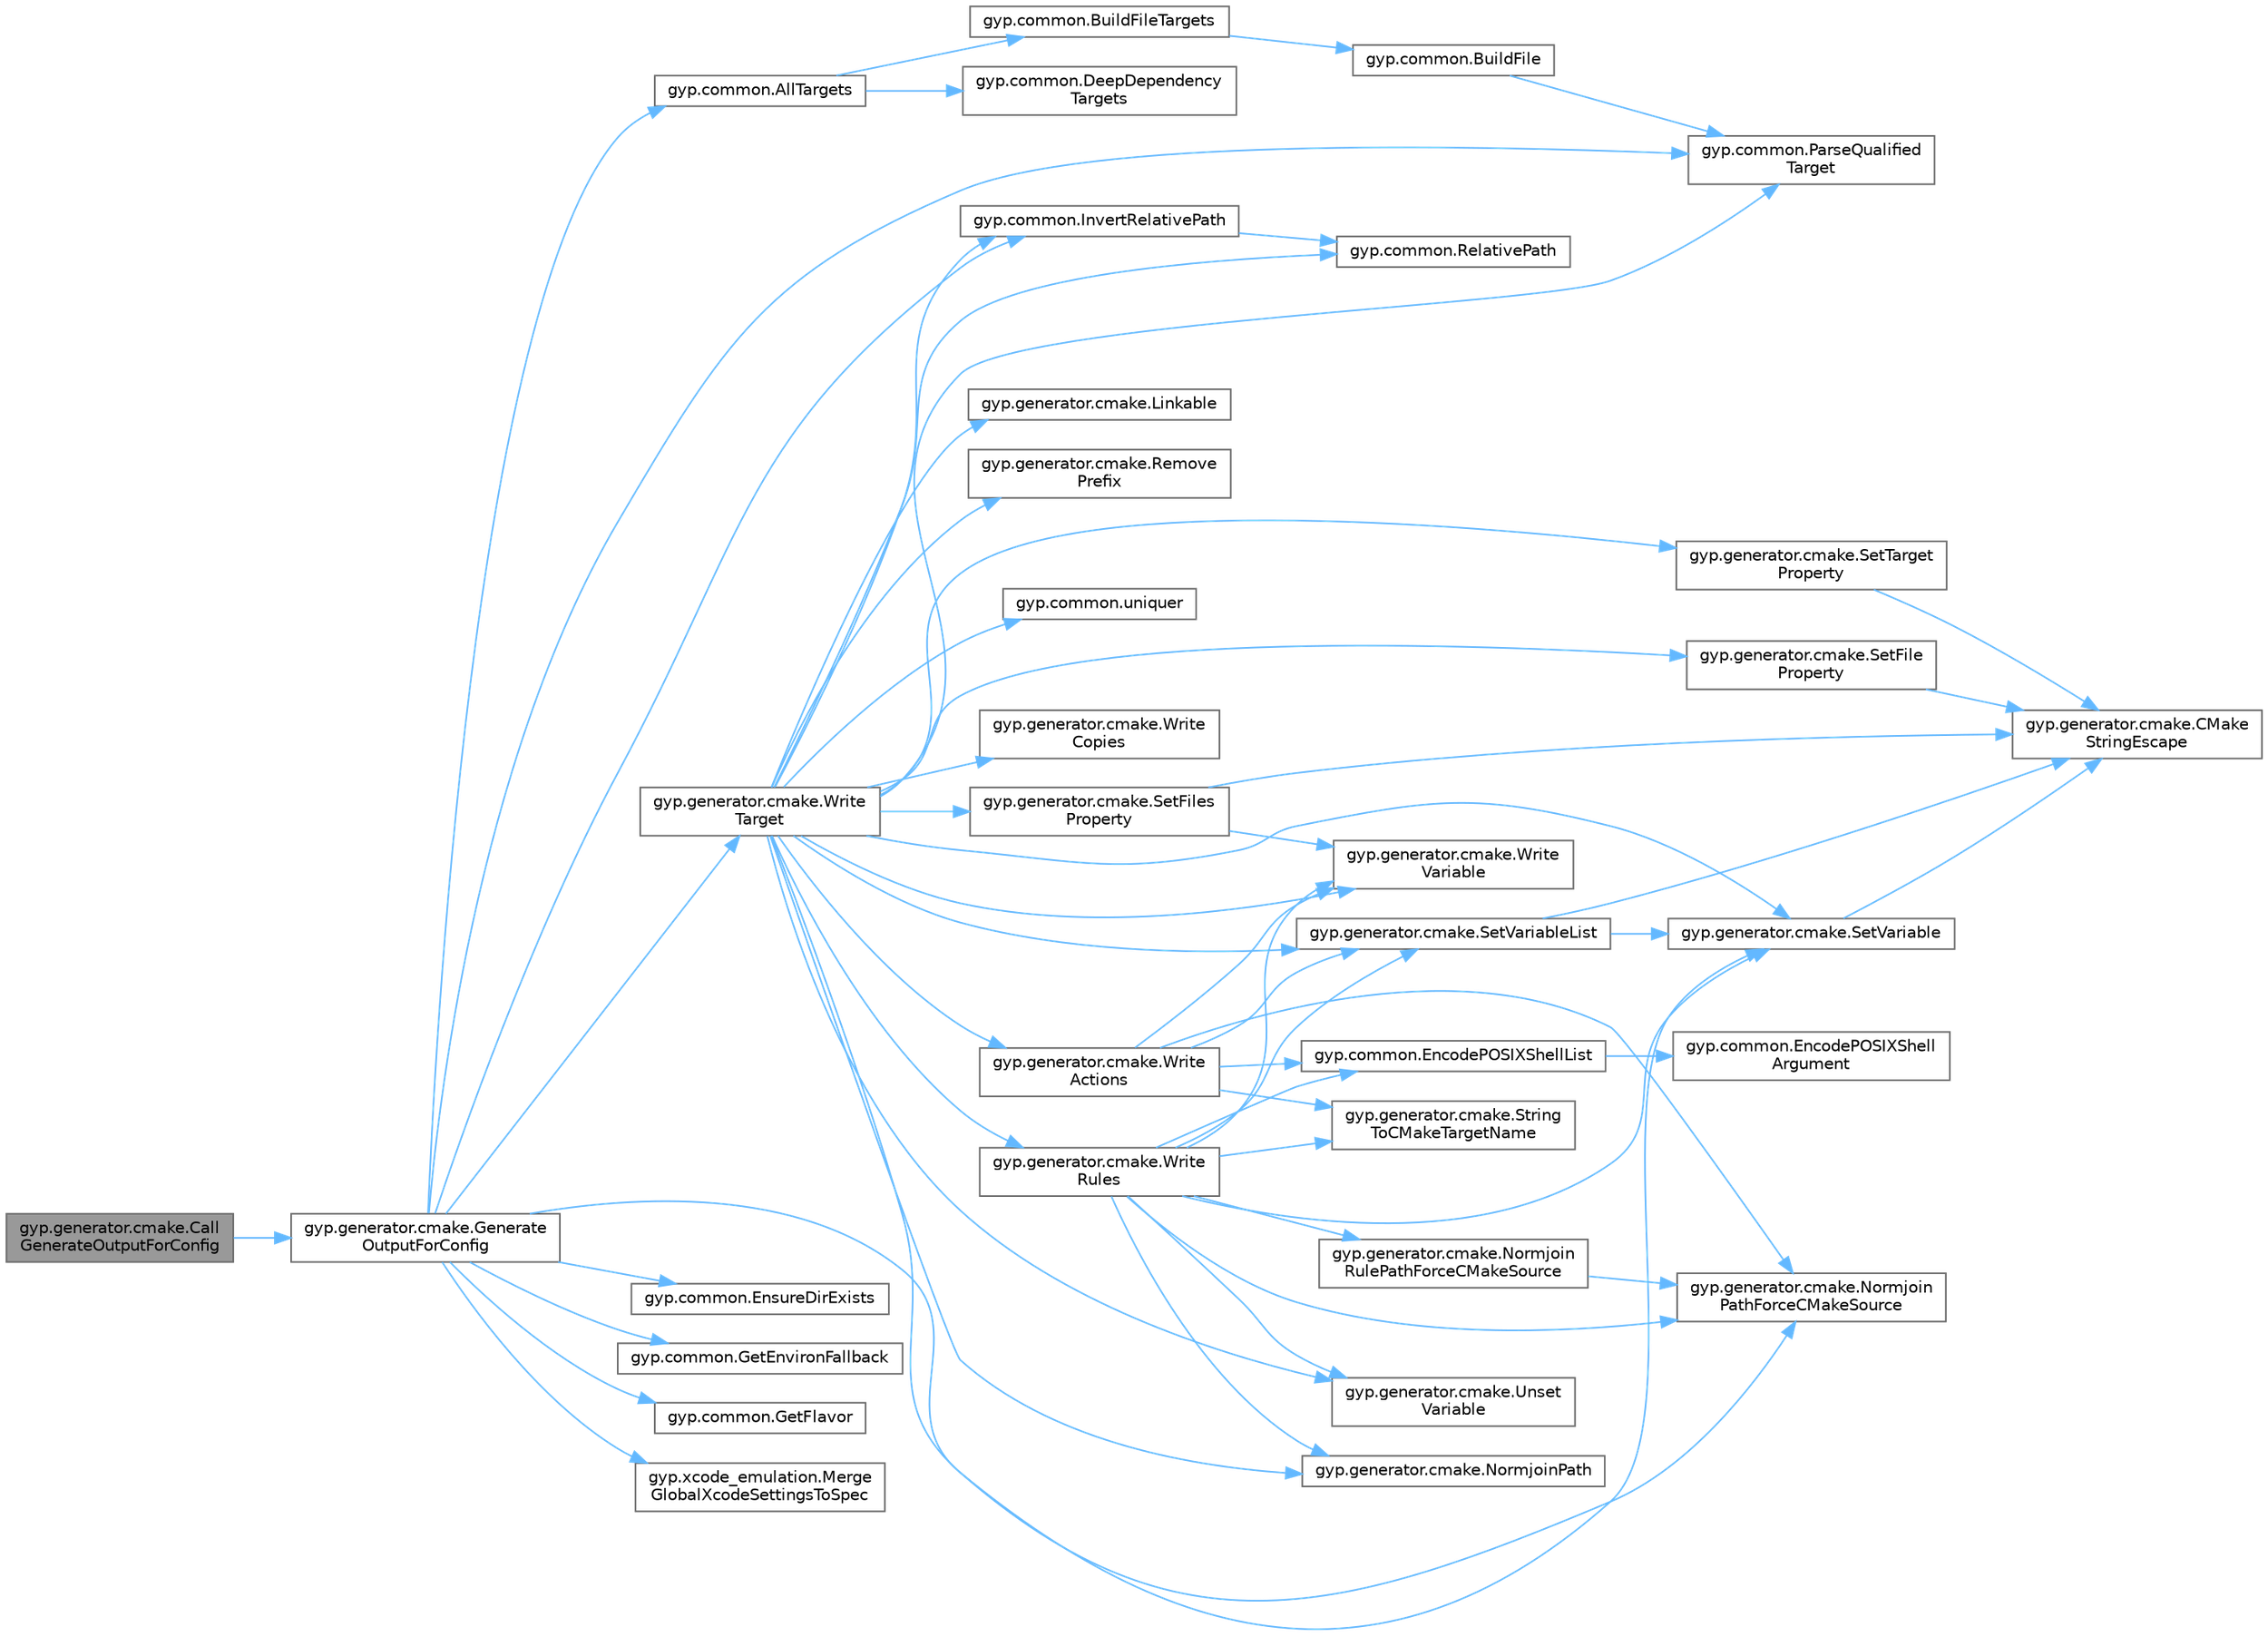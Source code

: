 digraph "gyp.generator.cmake.CallGenerateOutputForConfig"
{
 // LATEX_PDF_SIZE
  bgcolor="transparent";
  edge [fontname=Helvetica,fontsize=10,labelfontname=Helvetica,labelfontsize=10];
  node [fontname=Helvetica,fontsize=10,shape=box,height=0.2,width=0.4];
  rankdir="LR";
  Node1 [id="Node000001",label="gyp.generator.cmake.Call\lGenerateOutputForConfig",height=0.2,width=0.4,color="gray40", fillcolor="grey60", style="filled", fontcolor="black",tooltip=" "];
  Node1 -> Node2 [id="edge113_Node000001_Node000002",color="steelblue1",style="solid",tooltip=" "];
  Node2 [id="Node000002",label="gyp.generator.cmake.Generate\lOutputForConfig",height=0.2,width=0.4,color="grey40", fillcolor="white", style="filled",URL="$namespacegyp_1_1generator_1_1cmake.html#a165dcf6424838a1400df19070be8b2ff",tooltip=" "];
  Node2 -> Node3 [id="edge114_Node000002_Node000003",color="steelblue1",style="solid",tooltip=" "];
  Node3 [id="Node000003",label="gyp.common.AllTargets",height=0.2,width=0.4,color="grey40", fillcolor="white", style="filled",URL="$namespacegyp_1_1common.html#ae29bb9a2368860059458248dd76adeaa",tooltip=" "];
  Node3 -> Node4 [id="edge115_Node000003_Node000004",color="steelblue1",style="solid",tooltip=" "];
  Node4 [id="Node000004",label="gyp.common.BuildFileTargets",height=0.2,width=0.4,color="grey40", fillcolor="white", style="filled",URL="$namespacegyp_1_1common.html#af5b1948b93a4d7ebab845f7a7747f364",tooltip=" "];
  Node4 -> Node5 [id="edge116_Node000004_Node000005",color="steelblue1",style="solid",tooltip=" "];
  Node5 [id="Node000005",label="gyp.common.BuildFile",height=0.2,width=0.4,color="grey40", fillcolor="white", style="filled",URL="$namespacegyp_1_1common.html#a07c15710a1e349c4f75efb69406be2f1",tooltip=" "];
  Node5 -> Node6 [id="edge117_Node000005_Node000006",color="steelblue1",style="solid",tooltip=" "];
  Node6 [id="Node000006",label="gyp.common.ParseQualified\lTarget",height=0.2,width=0.4,color="grey40", fillcolor="white", style="filled",URL="$namespacegyp_1_1common.html#a51180f038e57ff79c30f6231d1d7958f",tooltip=" "];
  Node3 -> Node7 [id="edge118_Node000003_Node000007",color="steelblue1",style="solid",tooltip=" "];
  Node7 [id="Node000007",label="gyp.common.DeepDependency\lTargets",height=0.2,width=0.4,color="grey40", fillcolor="white", style="filled",URL="$namespacegyp_1_1common.html#a9df840aaceba6f500699dcf070dd78f8",tooltip=" "];
  Node2 -> Node8 [id="edge119_Node000002_Node000008",color="steelblue1",style="solid",tooltip=" "];
  Node8 [id="Node000008",label="gyp.common.EnsureDirExists",height=0.2,width=0.4,color="grey40", fillcolor="white", style="filled",URL="$namespacegyp_1_1common.html#a62411b7ed9f7220bb951ea26e91e4e15",tooltip=" "];
  Node2 -> Node9 [id="edge120_Node000002_Node000009",color="steelblue1",style="solid",tooltip=" "];
  Node9 [id="Node000009",label="gyp.common.GetEnvironFallback",height=0.2,width=0.4,color="grey40", fillcolor="white", style="filled",URL="$namespacegyp_1_1common.html#a9d4e917fb02c16790daa4d9d4abb0758",tooltip=" "];
  Node2 -> Node10 [id="edge121_Node000002_Node000010",color="steelblue1",style="solid",tooltip=" "];
  Node10 [id="Node000010",label="gyp.common.GetFlavor",height=0.2,width=0.4,color="grey40", fillcolor="white", style="filled",URL="$namespacegyp_1_1common.html#aeb48ab17a03cd7c40f5ad72fac713486",tooltip=" "];
  Node2 -> Node11 [id="edge122_Node000002_Node000011",color="steelblue1",style="solid",tooltip=" "];
  Node11 [id="Node000011",label="gyp.common.InvertRelativePath",height=0.2,width=0.4,color="grey40", fillcolor="white", style="filled",URL="$namespacegyp_1_1common.html#a444243e74701615d1cdb73c45ab80575",tooltip=" "];
  Node11 -> Node12 [id="edge123_Node000011_Node000012",color="steelblue1",style="solid",tooltip=" "];
  Node12 [id="Node000012",label="gyp.common.RelativePath",height=0.2,width=0.4,color="grey40", fillcolor="white", style="filled",URL="$namespacegyp_1_1common.html#a8533ebdd9774c22ee7f7450c54239796",tooltip=" "];
  Node2 -> Node13 [id="edge124_Node000002_Node000013",color="steelblue1",style="solid",tooltip=" "];
  Node13 [id="Node000013",label="gyp.xcode_emulation.Merge\lGlobalXcodeSettingsToSpec",height=0.2,width=0.4,color="grey40", fillcolor="white", style="filled",URL="$namespacegyp_1_1xcode__emulation.html#a96f95b2f8275df1b0ce296a4559cbe32",tooltip=" "];
  Node2 -> Node6 [id="edge125_Node000002_Node000006",color="steelblue1",style="solid",tooltip=" "];
  Node2 -> Node14 [id="edge126_Node000002_Node000014",color="steelblue1",style="solid",tooltip=" "];
  Node14 [id="Node000014",label="gyp.generator.cmake.SetVariable",height=0.2,width=0.4,color="grey40", fillcolor="white", style="filled",URL="$namespacegyp_1_1generator_1_1cmake.html#affa21f36ef73a3d339d97ab0a5939559",tooltip=" "];
  Node14 -> Node15 [id="edge127_Node000014_Node000015",color="steelblue1",style="solid",tooltip=" "];
  Node15 [id="Node000015",label="gyp.generator.cmake.CMake\lStringEscape",height=0.2,width=0.4,color="grey40", fillcolor="white", style="filled",URL="$namespacegyp_1_1generator_1_1cmake.html#a79eae0680ce728e6ff53796c3bfb08d5",tooltip=" "];
  Node2 -> Node16 [id="edge128_Node000002_Node000016",color="steelblue1",style="solid",tooltip=" "];
  Node16 [id="Node000016",label="gyp.generator.cmake.Write\lTarget",height=0.2,width=0.4,color="grey40", fillcolor="white", style="filled",URL="$namespacegyp_1_1generator_1_1cmake.html#a03c12668c7f3b1764561e6d887e482b3",tooltip=" "];
  Node16 -> Node11 [id="edge129_Node000016_Node000011",color="steelblue1",style="solid",tooltip=" "];
  Node16 -> Node17 [id="edge130_Node000016_Node000017",color="steelblue1",style="solid",tooltip=" "];
  Node17 [id="Node000017",label="gyp.generator.cmake.Linkable",height=0.2,width=0.4,color="grey40", fillcolor="white", style="filled",URL="$namespacegyp_1_1generator_1_1cmake.html#a712638e8cc1a7dceef12a169d2b3a8ae",tooltip=" "];
  Node16 -> Node18 [id="edge131_Node000016_Node000018",color="steelblue1",style="solid",tooltip=" "];
  Node18 [id="Node000018",label="gyp.generator.cmake.NormjoinPath",height=0.2,width=0.4,color="grey40", fillcolor="white", style="filled",URL="$namespacegyp_1_1generator_1_1cmake.html#ab9a54e8429ea4dafe901947062436230",tooltip=" "];
  Node16 -> Node19 [id="edge132_Node000016_Node000019",color="steelblue1",style="solid",tooltip=" "];
  Node19 [id="Node000019",label="gyp.generator.cmake.Normjoin\lPathForceCMakeSource",height=0.2,width=0.4,color="grey40", fillcolor="white", style="filled",URL="$namespacegyp_1_1generator_1_1cmake.html#aa66dc3f1850aeb8ac3b865044b3d9113",tooltip=" "];
  Node16 -> Node6 [id="edge133_Node000016_Node000006",color="steelblue1",style="solid",tooltip=" "];
  Node16 -> Node12 [id="edge134_Node000016_Node000012",color="steelblue1",style="solid",tooltip=" "];
  Node16 -> Node20 [id="edge135_Node000016_Node000020",color="steelblue1",style="solid",tooltip=" "];
  Node20 [id="Node000020",label="gyp.generator.cmake.Remove\lPrefix",height=0.2,width=0.4,color="grey40", fillcolor="white", style="filled",URL="$namespacegyp_1_1generator_1_1cmake.html#a843a0c5c56c7948ad31855e8365af79c",tooltip=" "];
  Node16 -> Node21 [id="edge136_Node000016_Node000021",color="steelblue1",style="solid",tooltip=" "];
  Node21 [id="Node000021",label="gyp.generator.cmake.SetFile\lProperty",height=0.2,width=0.4,color="grey40", fillcolor="white", style="filled",URL="$namespacegyp_1_1generator_1_1cmake.html#a7d0a0ca26bce711a299e828414bac8da",tooltip=" "];
  Node21 -> Node15 [id="edge137_Node000021_Node000015",color="steelblue1",style="solid",tooltip=" "];
  Node16 -> Node22 [id="edge138_Node000016_Node000022",color="steelblue1",style="solid",tooltip=" "];
  Node22 [id="Node000022",label="gyp.generator.cmake.SetFiles\lProperty",height=0.2,width=0.4,color="grey40", fillcolor="white", style="filled",URL="$namespacegyp_1_1generator_1_1cmake.html#ab89494855e015adc10efd214f16cf7c8",tooltip=" "];
  Node22 -> Node15 [id="edge139_Node000022_Node000015",color="steelblue1",style="solid",tooltip=" "];
  Node22 -> Node23 [id="edge140_Node000022_Node000023",color="steelblue1",style="solid",tooltip=" "];
  Node23 [id="Node000023",label="gyp.generator.cmake.Write\lVariable",height=0.2,width=0.4,color="grey40", fillcolor="white", style="filled",URL="$namespacegyp_1_1generator_1_1cmake.html#a01c1945107c4652c622293ac17f581b6",tooltip=" "];
  Node16 -> Node24 [id="edge141_Node000016_Node000024",color="steelblue1",style="solid",tooltip=" "];
  Node24 [id="Node000024",label="gyp.generator.cmake.SetTarget\lProperty",height=0.2,width=0.4,color="grey40", fillcolor="white", style="filled",URL="$namespacegyp_1_1generator_1_1cmake.html#a1b75c32a166b60d4a133c66085ac802d",tooltip=" "];
  Node24 -> Node15 [id="edge142_Node000024_Node000015",color="steelblue1",style="solid",tooltip=" "];
  Node16 -> Node14 [id="edge143_Node000016_Node000014",color="steelblue1",style="solid",tooltip=" "];
  Node16 -> Node25 [id="edge144_Node000016_Node000025",color="steelblue1",style="solid",tooltip=" "];
  Node25 [id="Node000025",label="gyp.generator.cmake.SetVariableList",height=0.2,width=0.4,color="grey40", fillcolor="white", style="filled",URL="$namespacegyp_1_1generator_1_1cmake.html#a930ecc27bac8e8eff33eb4523b82a5ba",tooltip=" "];
  Node25 -> Node15 [id="edge145_Node000025_Node000015",color="steelblue1",style="solid",tooltip=" "];
  Node25 -> Node14 [id="edge146_Node000025_Node000014",color="steelblue1",style="solid",tooltip=" "];
  Node16 -> Node26 [id="edge147_Node000016_Node000026",color="steelblue1",style="solid",tooltip=" "];
  Node26 [id="Node000026",label="gyp.common.uniquer",height=0.2,width=0.4,color="grey40", fillcolor="white", style="filled",URL="$namespacegyp_1_1common.html#ad189f1004790fca1b7cdfc7c01dde48f",tooltip=" "];
  Node16 -> Node27 [id="edge148_Node000016_Node000027",color="steelblue1",style="solid",tooltip=" "];
  Node27 [id="Node000027",label="gyp.generator.cmake.Unset\lVariable",height=0.2,width=0.4,color="grey40", fillcolor="white", style="filled",URL="$namespacegyp_1_1generator_1_1cmake.html#abf5ff1d9526ddbbba59ff260e20322d7",tooltip=" "];
  Node16 -> Node28 [id="edge149_Node000016_Node000028",color="steelblue1",style="solid",tooltip=" "];
  Node28 [id="Node000028",label="gyp.generator.cmake.Write\lActions",height=0.2,width=0.4,color="grey40", fillcolor="white", style="filled",URL="$namespacegyp_1_1generator_1_1cmake.html#ab5b121f0489273f2a2150200c10ec415",tooltip=" "];
  Node28 -> Node29 [id="edge150_Node000028_Node000029",color="steelblue1",style="solid",tooltip=" "];
  Node29 [id="Node000029",label="gyp.common.EncodePOSIXShellList",height=0.2,width=0.4,color="grey40", fillcolor="white", style="filled",URL="$namespacegyp_1_1common.html#a1681405bb09a2eda416079b3ed7de917",tooltip=" "];
  Node29 -> Node30 [id="edge151_Node000029_Node000030",color="steelblue1",style="solid",tooltip=" "];
  Node30 [id="Node000030",label="gyp.common.EncodePOSIXShell\lArgument",height=0.2,width=0.4,color="grey40", fillcolor="white", style="filled",URL="$namespacegyp_1_1common.html#a2e45d4d865602a9046dc070c5545e87b",tooltip=" "];
  Node28 -> Node19 [id="edge152_Node000028_Node000019",color="steelblue1",style="solid",tooltip=" "];
  Node28 -> Node25 [id="edge153_Node000028_Node000025",color="steelblue1",style="solid",tooltip=" "];
  Node28 -> Node31 [id="edge154_Node000028_Node000031",color="steelblue1",style="solid",tooltip=" "];
  Node31 [id="Node000031",label="gyp.generator.cmake.String\lToCMakeTargetName",height=0.2,width=0.4,color="grey40", fillcolor="white", style="filled",URL="$namespacegyp_1_1generator_1_1cmake.html#a0555c06a6f18f26c8dfde9490d618622",tooltip=" "];
  Node28 -> Node23 [id="edge155_Node000028_Node000023",color="steelblue1",style="solid",tooltip=" "];
  Node16 -> Node32 [id="edge156_Node000016_Node000032",color="steelblue1",style="solid",tooltip=" "];
  Node32 [id="Node000032",label="gyp.generator.cmake.Write\lCopies",height=0.2,width=0.4,color="grey40", fillcolor="white", style="filled",URL="$namespacegyp_1_1generator_1_1cmake.html#a737edd52c80f9615e11c4f19bd16c884",tooltip=" "];
  Node16 -> Node33 [id="edge157_Node000016_Node000033",color="steelblue1",style="solid",tooltip=" "];
  Node33 [id="Node000033",label="gyp.generator.cmake.Write\lRules",height=0.2,width=0.4,color="grey40", fillcolor="white", style="filled",URL="$namespacegyp_1_1generator_1_1cmake.html#a0d654706899f964a89c6768c69149645",tooltip=" "];
  Node33 -> Node29 [id="edge158_Node000033_Node000029",color="steelblue1",style="solid",tooltip=" "];
  Node33 -> Node18 [id="edge159_Node000033_Node000018",color="steelblue1",style="solid",tooltip=" "];
  Node33 -> Node19 [id="edge160_Node000033_Node000019",color="steelblue1",style="solid",tooltip=" "];
  Node33 -> Node34 [id="edge161_Node000033_Node000034",color="steelblue1",style="solid",tooltip=" "];
  Node34 [id="Node000034",label="gyp.generator.cmake.Normjoin\lRulePathForceCMakeSource",height=0.2,width=0.4,color="grey40", fillcolor="white", style="filled",URL="$namespacegyp_1_1generator_1_1cmake.html#abb4b7b3ad649787b82debc35939d0874",tooltip=" "];
  Node34 -> Node19 [id="edge162_Node000034_Node000019",color="steelblue1",style="solid",tooltip=" "];
  Node33 -> Node14 [id="edge163_Node000033_Node000014",color="steelblue1",style="solid",tooltip=" "];
  Node33 -> Node25 [id="edge164_Node000033_Node000025",color="steelblue1",style="solid",tooltip=" "];
  Node33 -> Node31 [id="edge165_Node000033_Node000031",color="steelblue1",style="solid",tooltip=" "];
  Node33 -> Node27 [id="edge166_Node000033_Node000027",color="steelblue1",style="solid",tooltip=" "];
  Node33 -> Node23 [id="edge167_Node000033_Node000023",color="steelblue1",style="solid",tooltip=" "];
  Node16 -> Node23 [id="edge168_Node000016_Node000023",color="steelblue1",style="solid",tooltip=" "];
}
